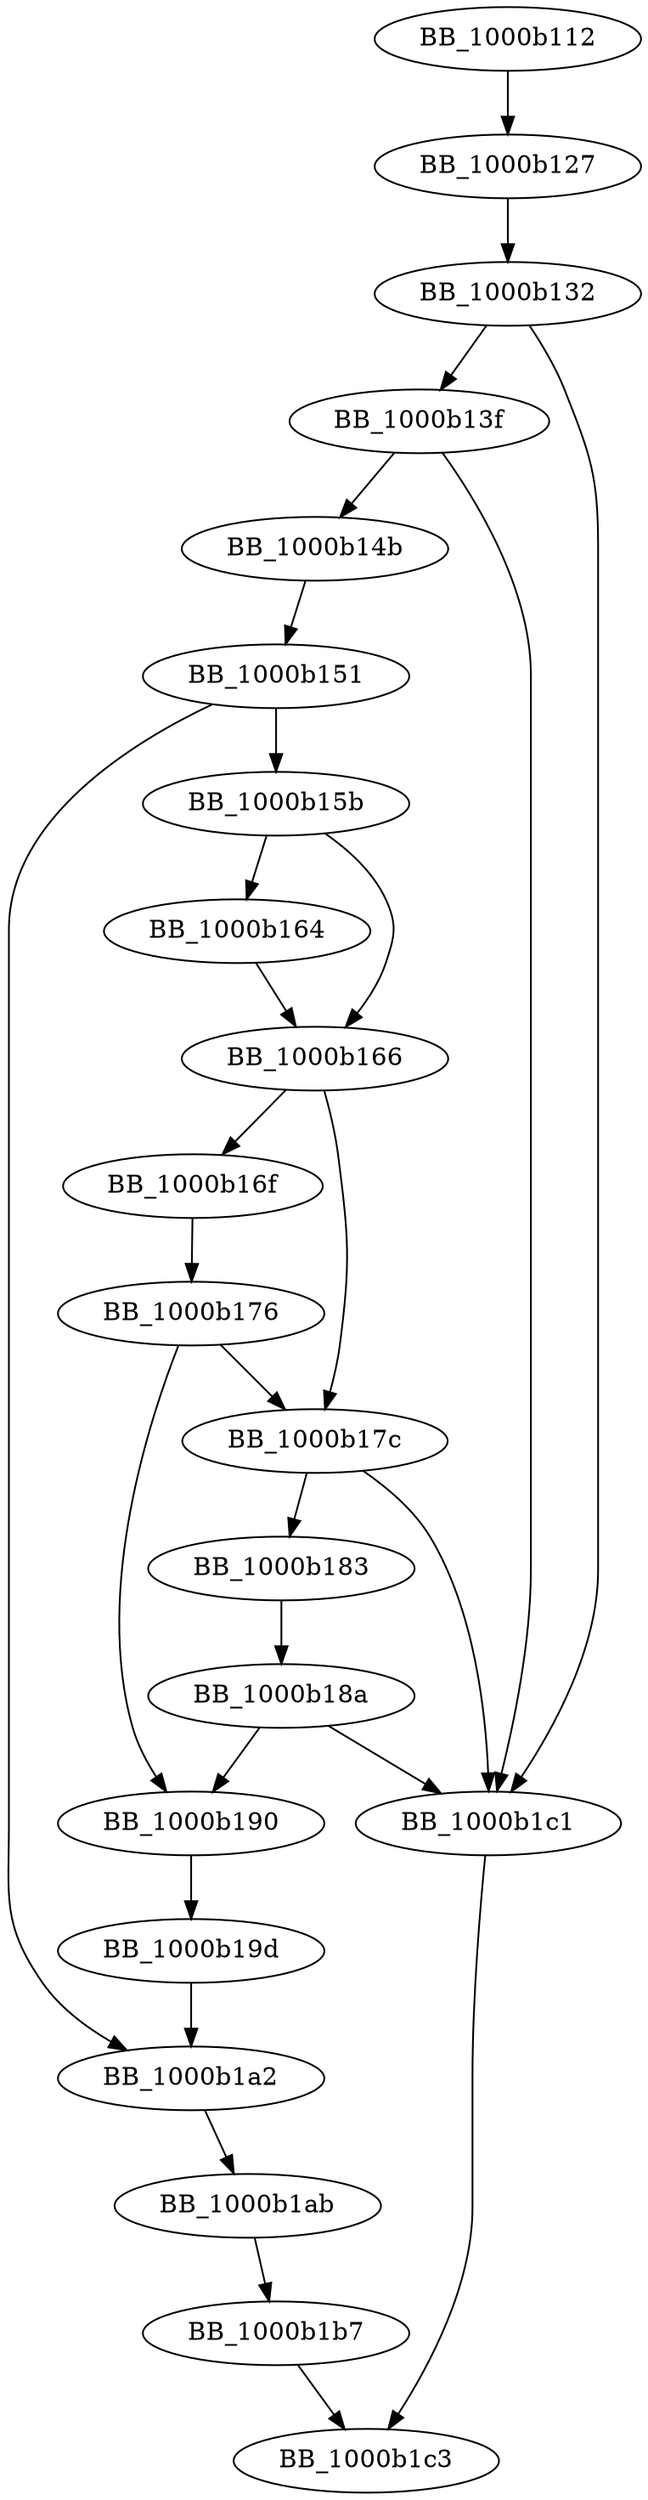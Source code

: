DiGraph __onexit_nolock{
BB_1000b112->BB_1000b127
BB_1000b127->BB_1000b132
BB_1000b132->BB_1000b13f
BB_1000b132->BB_1000b1c1
BB_1000b13f->BB_1000b14b
BB_1000b13f->BB_1000b1c1
BB_1000b14b->BB_1000b151
BB_1000b151->BB_1000b15b
BB_1000b151->BB_1000b1a2
BB_1000b15b->BB_1000b164
BB_1000b15b->BB_1000b166
BB_1000b164->BB_1000b166
BB_1000b166->BB_1000b16f
BB_1000b166->BB_1000b17c
BB_1000b16f->BB_1000b176
BB_1000b176->BB_1000b17c
BB_1000b176->BB_1000b190
BB_1000b17c->BB_1000b183
BB_1000b17c->BB_1000b1c1
BB_1000b183->BB_1000b18a
BB_1000b18a->BB_1000b190
BB_1000b18a->BB_1000b1c1
BB_1000b190->BB_1000b19d
BB_1000b19d->BB_1000b1a2
BB_1000b1a2->BB_1000b1ab
BB_1000b1ab->BB_1000b1b7
BB_1000b1b7->BB_1000b1c3
BB_1000b1c1->BB_1000b1c3
}

